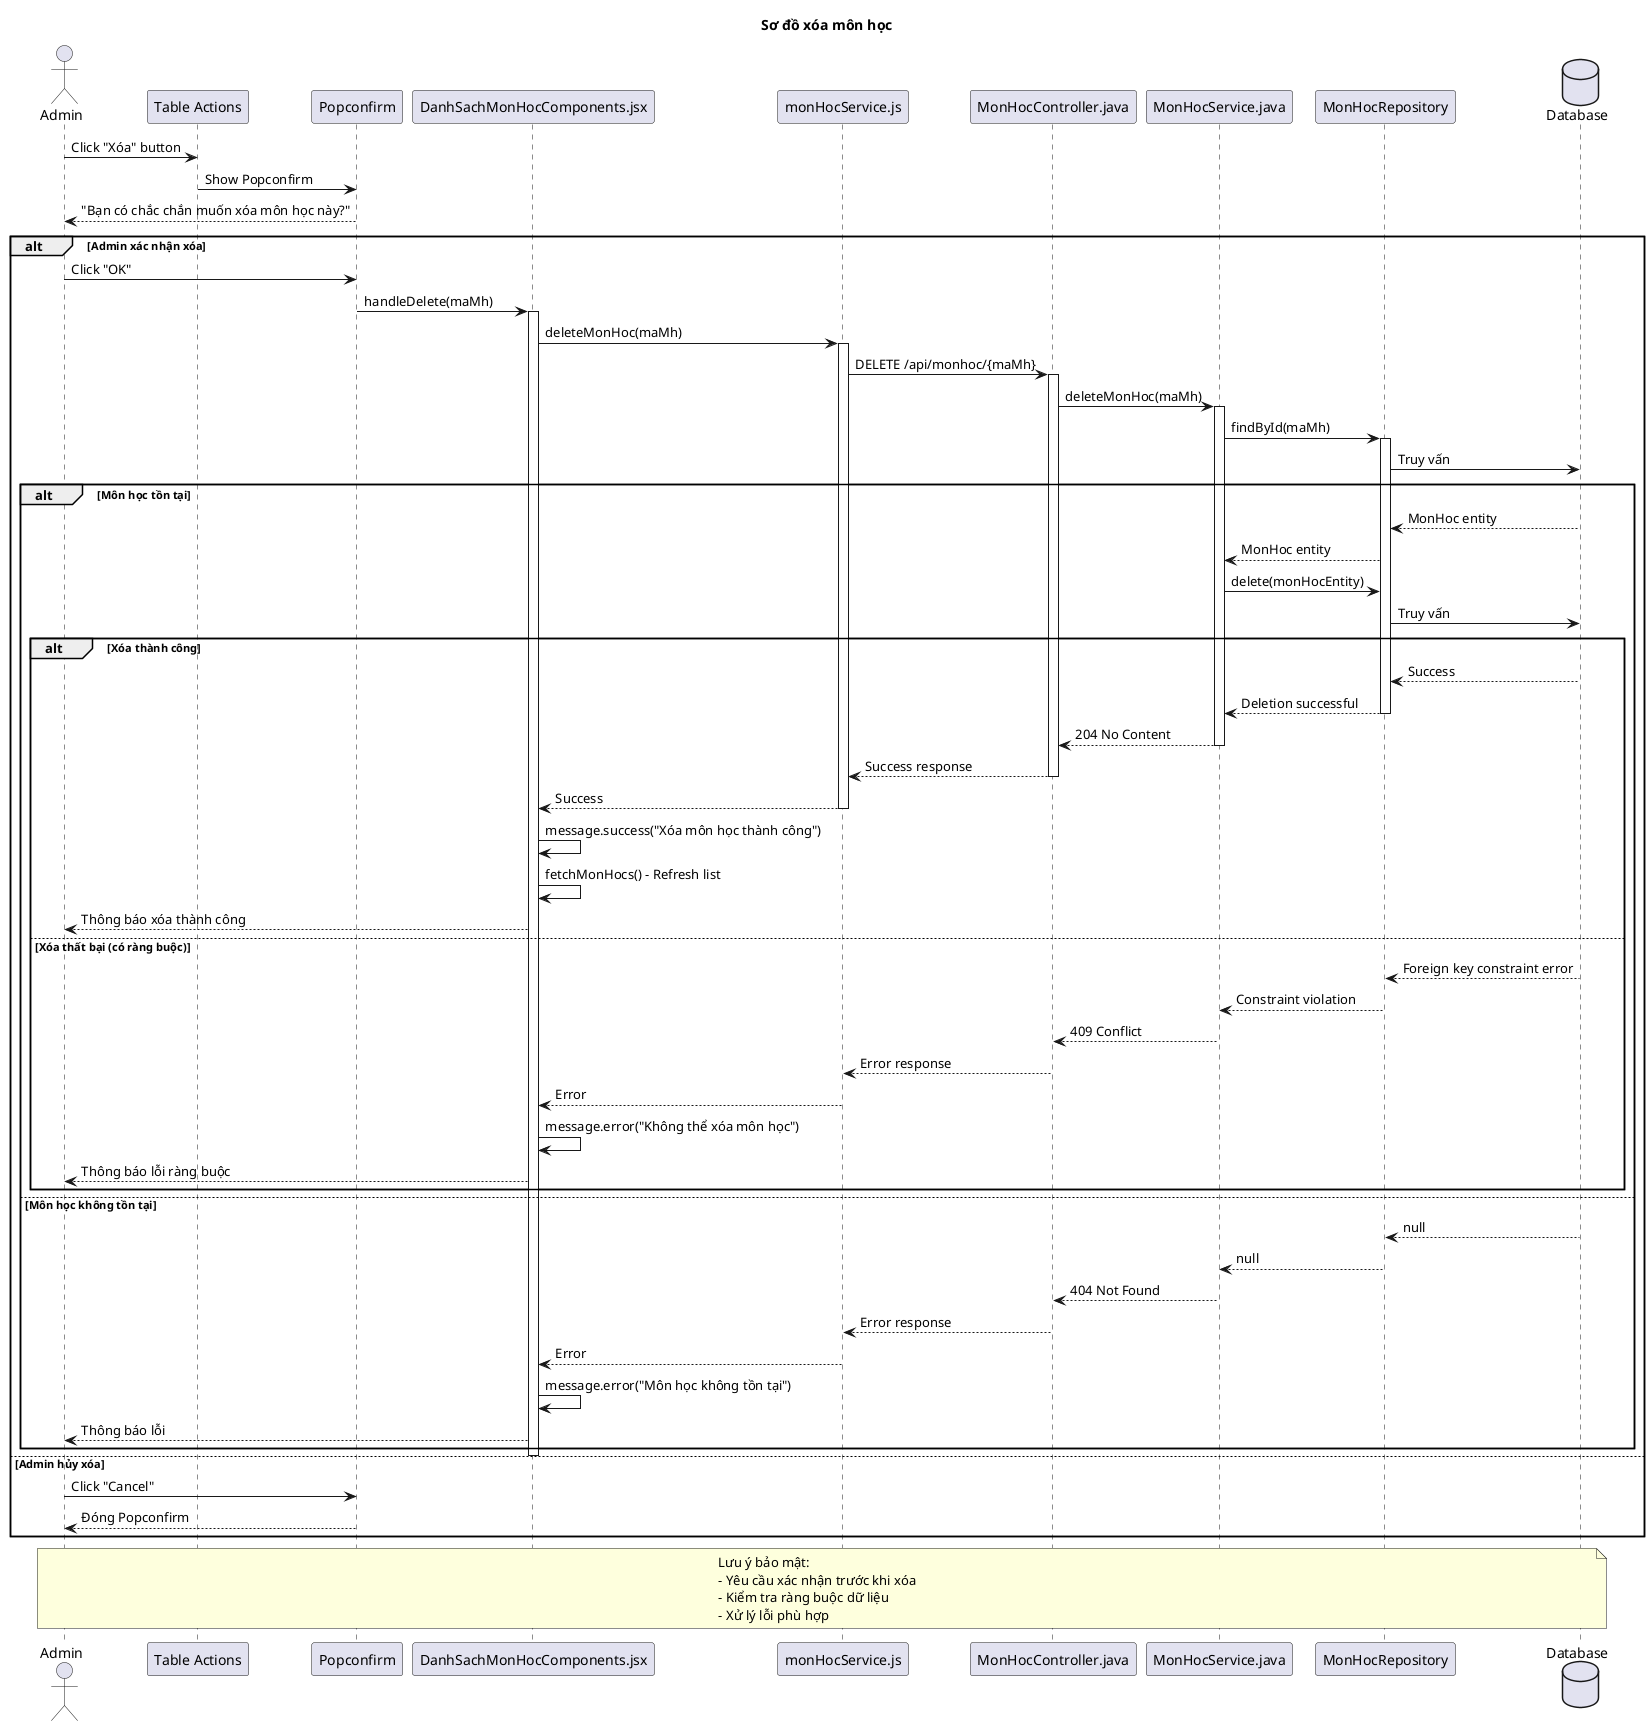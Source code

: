 @startuml
'!theme cerulean
title Sơ đồ xóa môn học

actor "Admin" as admin
participant "Table Actions" as table
participant "Popconfirm" as confirm
participant "DanhSachMonHocComponents.jsx" as component
participant "monHocService.js" as service
participant "MonHocController.java" as controller
participant "MonHocService.java" as backendService
participant "MonHocRepository" as repository
database "Database" as db

admin -> table: Click "Xóa" button
table -> confirm: Show Popconfirm
confirm --> admin: "Bạn có chắc chắn muốn xóa môn học này?"

alt Admin xác nhận xóa
    admin -> confirm: Click "OK"
    confirm -> component: handleDelete(maMh)
    activate component

    component -> service: deleteMonHoc(maMh)
    activate service

    service -> controller: DELETE /api/monhoc/{maMh}
    activate controller

    controller -> backendService: deleteMonHoc(maMh)
    activate backendService

    backendService -> repository: findById(maMh)
    activate repository

    repository -> db: Truy vấn

    alt Môn học tồn tại
        db --> repository: MonHoc entity
        repository --> backendService: MonHoc entity

        backendService -> repository: delete(monHocEntity)
        repository -> db: Truy vấn

        alt Xóa thành công
            db --> repository: Success
            repository --> backendService: Deletion successful
            deactivate repository

            backendService --> controller: 204 No Content
            deactivate backendService

            controller --> service: Success response
            deactivate controller

            service --> component: Success
            deactivate service

            component -> component: message.success("Xóa môn học thành công")
            component -> component: fetchMonHocs() - Refresh list
            component --> admin: Thông báo xóa thành công

        else Xóa thất bại (có ràng buộc)
            db --> repository: Foreign key constraint error
            repository --> backendService: Constraint violation
            deactivate repository
            backendService --> controller: 409 Conflict
            deactivate backendService
            controller --> service: Error response
            deactivate controller
            service --> component: Error
            deactivate service
            component -> component: message.error("Không thể xóa môn học")
            component --> admin: Thông báo lỗi ràng buộc
        end

    else Môn học không tồn tại
        db --> repository: null
        repository --> backendService: null
        deactivate repository
        backendService --> controller: 404 Not Found
        deactivate backendService
        controller --> service: Error response
        deactivate controller
        service --> component: Error
        deactivate service
        component -> component: message.error("Môn học không tồn tại")
        component --> admin: Thông báo lỗi
    end

    deactivate component

else Admin hủy xóa
    admin -> confirm: Click "Cancel"
    confirm --> admin: Đóng Popconfirm
end

note over admin, db
  Lưu ý bảo mật:
  - Yêu cầu xác nhận trước khi xóa
  - Kiểm tra ràng buộc dữ liệu
  - Xử lý lỗi phù hợp
end note

@enduml
